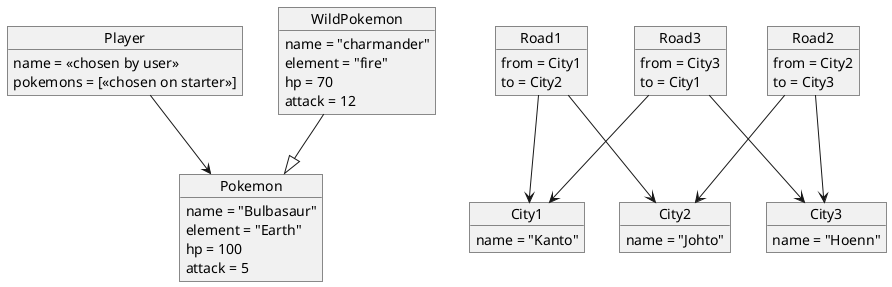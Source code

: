 ﻿@startuml
object Player {
  name = <<chosen by user>>
  pokemons = [<<chosen on starter>>]
}

object Pokemon {
  name = "Bulbasaur"
  element = "Earth"
  hp = 100
  attack = 5
}


object WildPokemon {
    name = "charmander"
    element = "fire"
    hp = 70
    attack = 12
}

WildPokemon --|> Pokemon

object City1 {
  name = "Kanto"
}
object City2 {
  name = "Johto"
}
object City3 {
  name = "Hoenn"
}

object Road1 {
  from = City1
  to = City2
}
object Road2 {
  from = City2
  to = City3
}
object Road3 {
  from = City3
  to = City1
}

Player --> Pokemon
Road1 --> City1
Road1 --> City2
Road2 --> City2
Road2 --> City3
Road3 --> City3
Road3 --> City1
@enduml